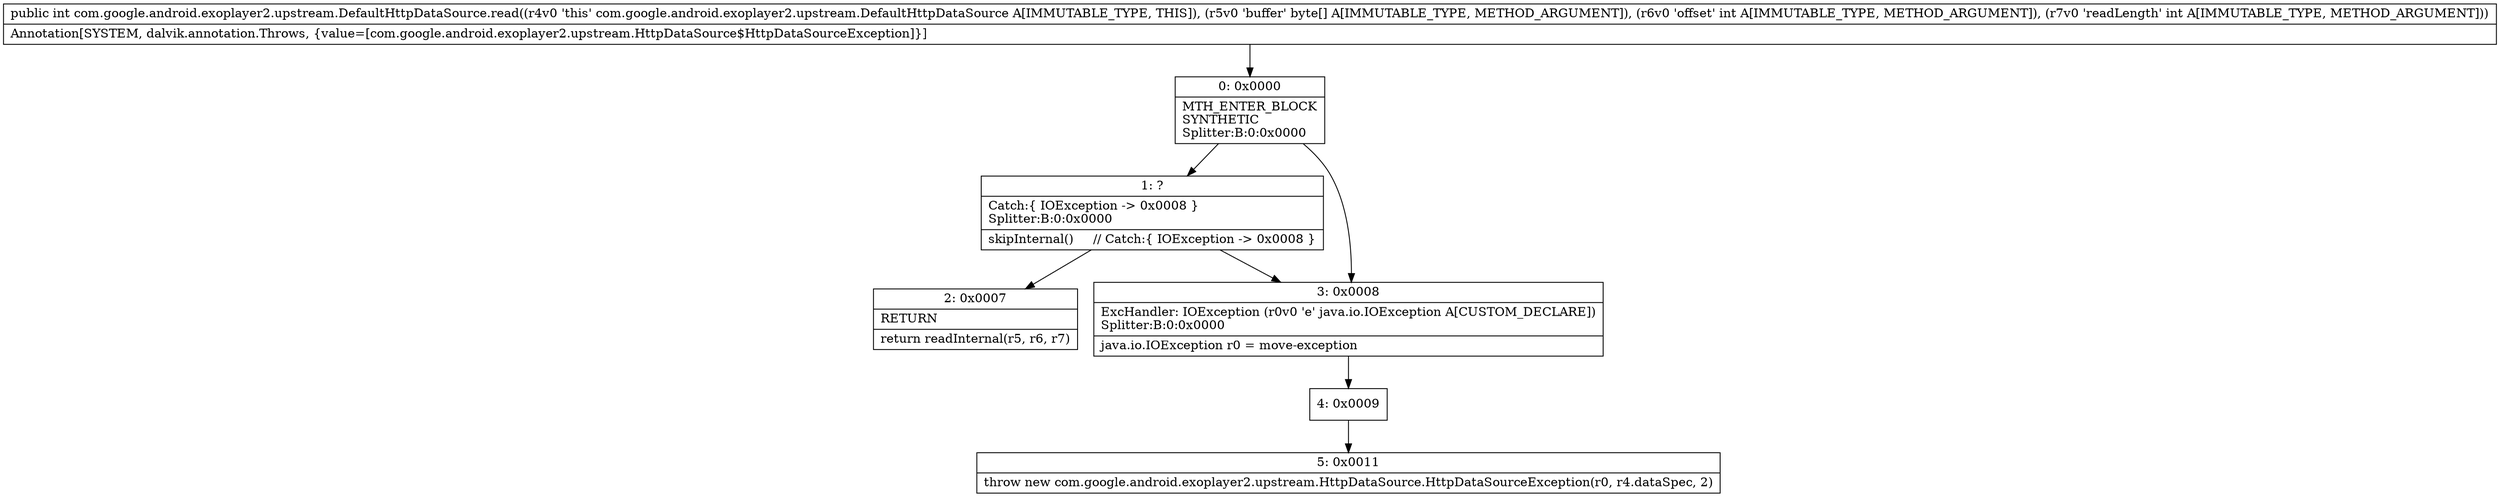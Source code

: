 digraph "CFG forcom.google.android.exoplayer2.upstream.DefaultHttpDataSource.read([BII)I" {
Node_0 [shape=record,label="{0\:\ 0x0000|MTH_ENTER_BLOCK\lSYNTHETIC\lSplitter:B:0:0x0000\l}"];
Node_1 [shape=record,label="{1\:\ ?|Catch:\{ IOException \-\> 0x0008 \}\lSplitter:B:0:0x0000\l|skipInternal()     \/\/ Catch:\{ IOException \-\> 0x0008 \}\l}"];
Node_2 [shape=record,label="{2\:\ 0x0007|RETURN\l|return readInternal(r5, r6, r7)\l}"];
Node_3 [shape=record,label="{3\:\ 0x0008|ExcHandler: IOException (r0v0 'e' java.io.IOException A[CUSTOM_DECLARE])\lSplitter:B:0:0x0000\l|java.io.IOException r0 = move\-exception\l}"];
Node_4 [shape=record,label="{4\:\ 0x0009}"];
Node_5 [shape=record,label="{5\:\ 0x0011|throw new com.google.android.exoplayer2.upstream.HttpDataSource.HttpDataSourceException(r0, r4.dataSpec, 2)\l}"];
MethodNode[shape=record,label="{public int com.google.android.exoplayer2.upstream.DefaultHttpDataSource.read((r4v0 'this' com.google.android.exoplayer2.upstream.DefaultHttpDataSource A[IMMUTABLE_TYPE, THIS]), (r5v0 'buffer' byte[] A[IMMUTABLE_TYPE, METHOD_ARGUMENT]), (r6v0 'offset' int A[IMMUTABLE_TYPE, METHOD_ARGUMENT]), (r7v0 'readLength' int A[IMMUTABLE_TYPE, METHOD_ARGUMENT]))  | Annotation[SYSTEM, dalvik.annotation.Throws, \{value=[com.google.android.exoplayer2.upstream.HttpDataSource$HttpDataSourceException]\}]\l}"];
MethodNode -> Node_0;
Node_0 -> Node_1;
Node_0 -> Node_3;
Node_1 -> Node_3;
Node_1 -> Node_2;
Node_3 -> Node_4;
Node_4 -> Node_5;
}

